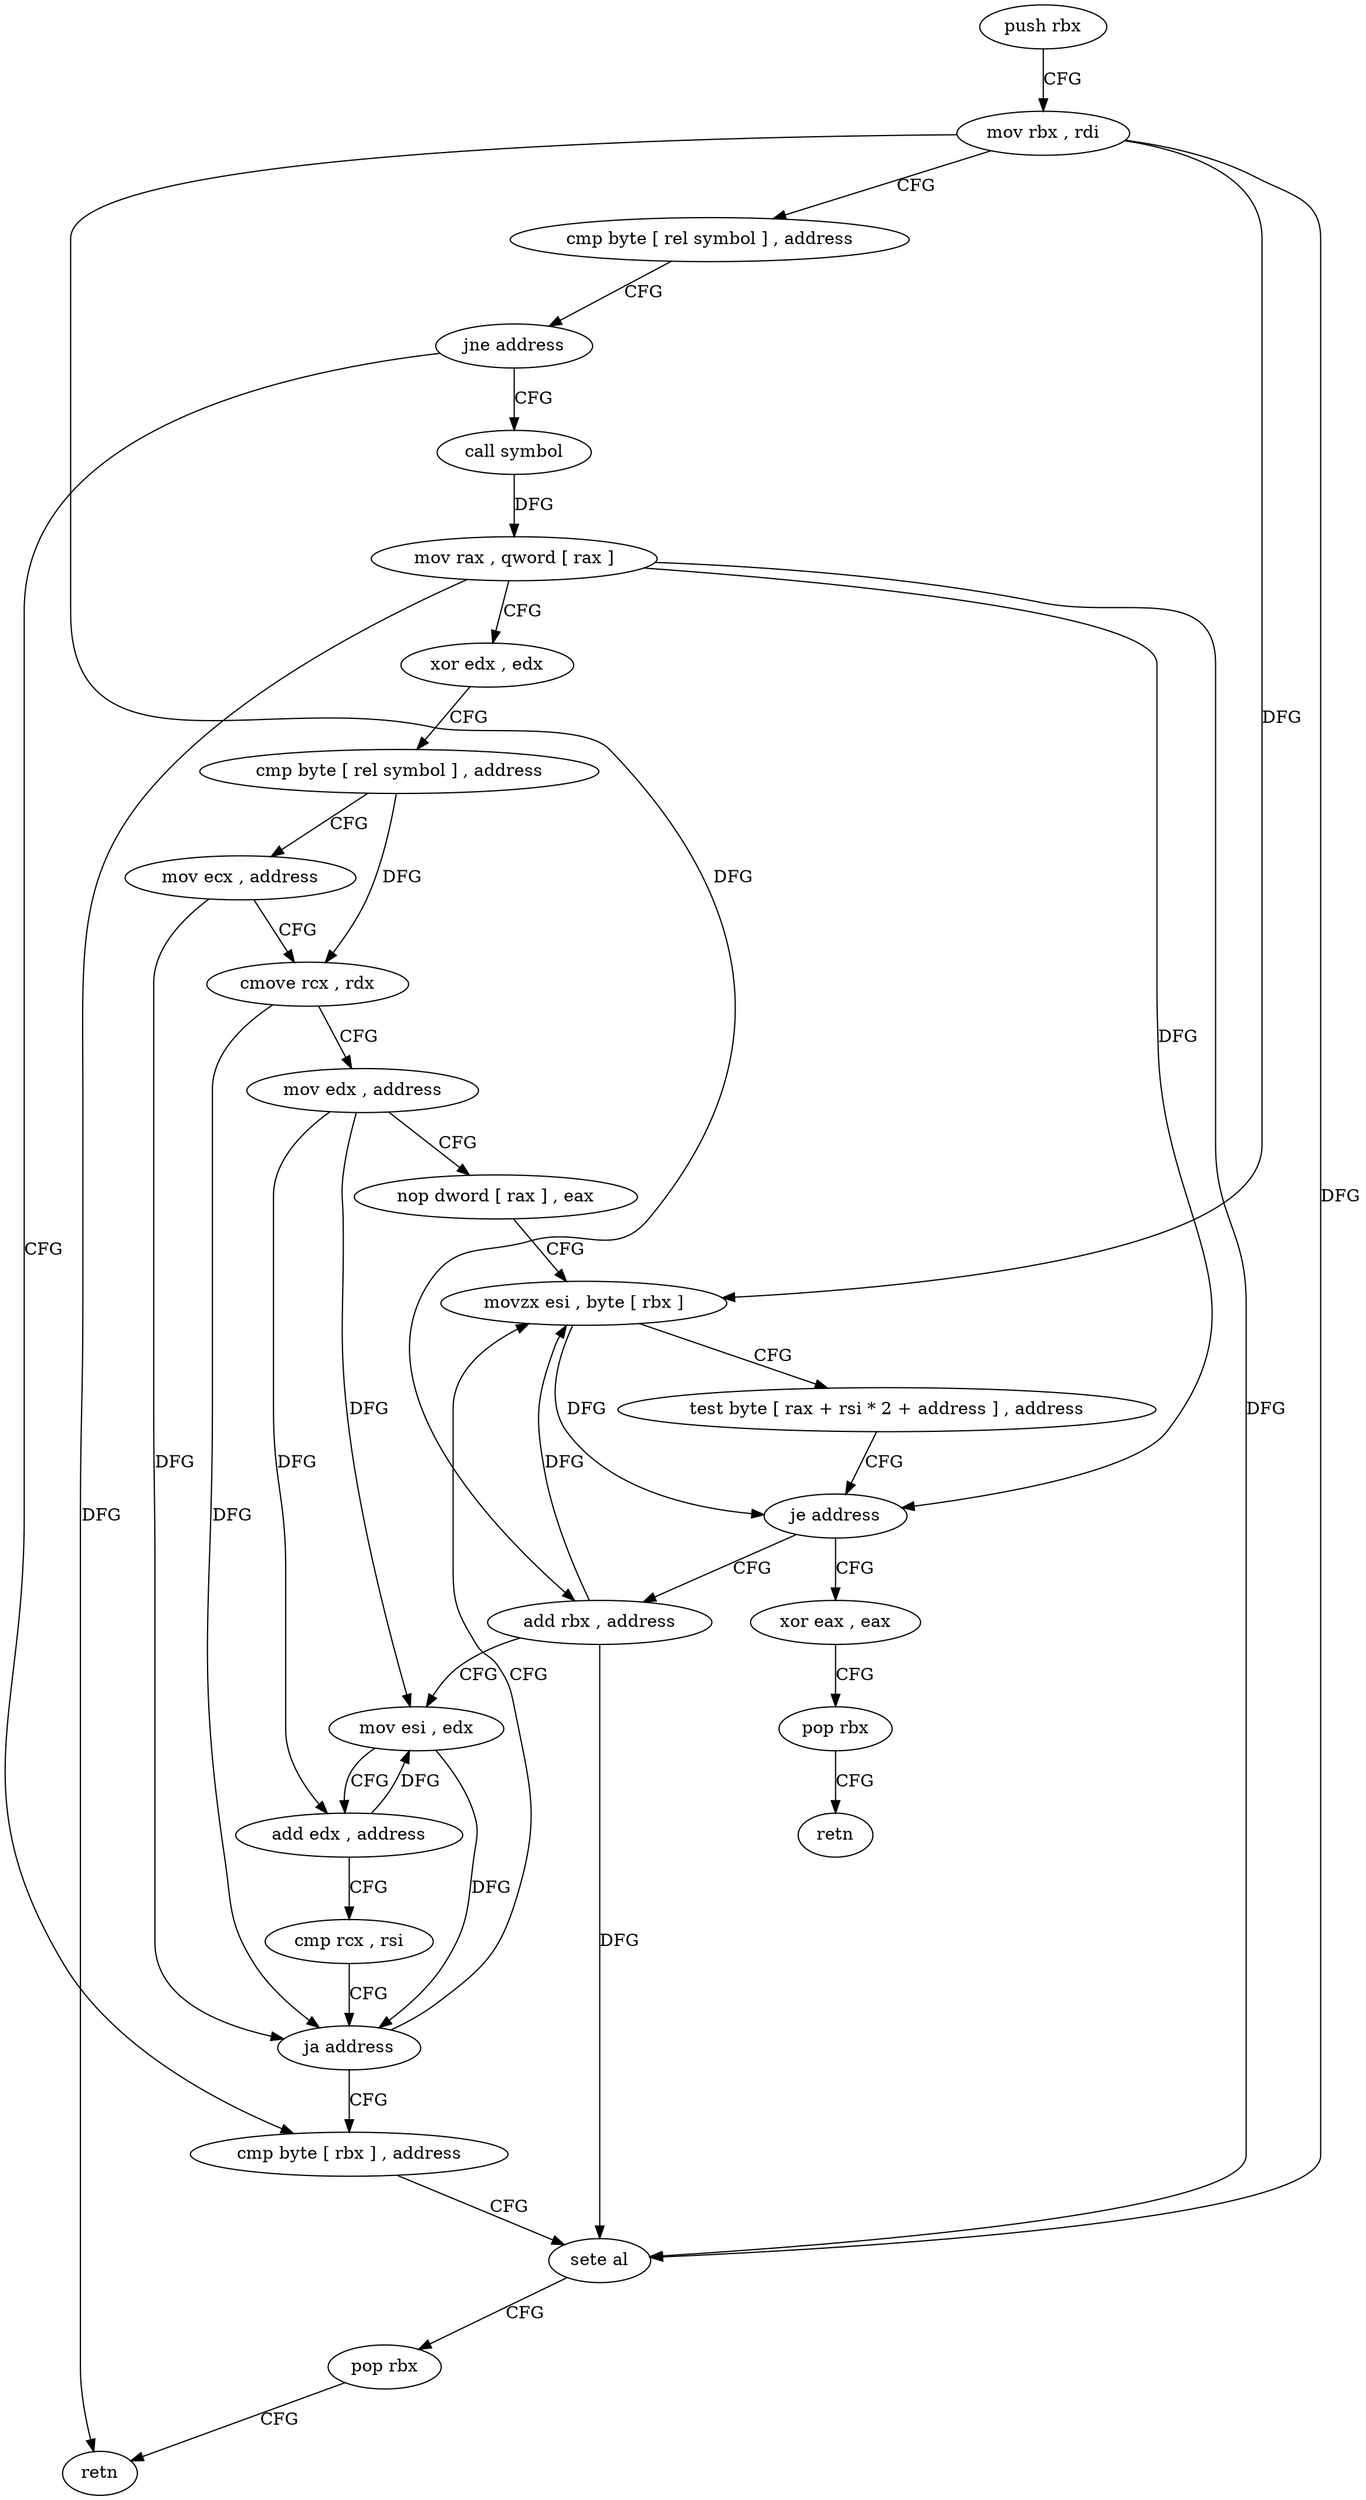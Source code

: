 digraph "func" {
"4205376" [label = "push rbx" ]
"4205377" [label = "mov rbx , rdi" ]
"4205380" [label = "cmp byte [ rel symbol ] , address" ]
"4205387" [label = "jne address" ]
"4205448" [label = "cmp byte [ rbx ] , address" ]
"4205389" [label = "call symbol" ]
"4205451" [label = "sete al" ]
"4205454" [label = "pop rbx" ]
"4205455" [label = "retn" ]
"4205394" [label = "mov rax , qword [ rax ]" ]
"4205397" [label = "xor edx , edx" ]
"4205399" [label = "cmp byte [ rel symbol ] , address" ]
"4205406" [label = "mov ecx , address" ]
"4205411" [label = "cmove rcx , rdx" ]
"4205415" [label = "mov edx , address" ]
"4205420" [label = "nop dword [ rax ] , eax" ]
"4205424" [label = "movzx esi , byte [ rbx ]" ]
"4205456" [label = "xor eax , eax" ]
"4205458" [label = "pop rbx" ]
"4205459" [label = "retn" ]
"4205434" [label = "add rbx , address" ]
"4205438" [label = "mov esi , edx" ]
"4205440" [label = "add edx , address" ]
"4205443" [label = "cmp rcx , rsi" ]
"4205446" [label = "ja address" ]
"4205427" [label = "test byte [ rax + rsi * 2 + address ] , address" ]
"4205432" [label = "je address" ]
"4205376" -> "4205377" [ label = "CFG" ]
"4205377" -> "4205380" [ label = "CFG" ]
"4205377" -> "4205451" [ label = "DFG" ]
"4205377" -> "4205424" [ label = "DFG" ]
"4205377" -> "4205434" [ label = "DFG" ]
"4205380" -> "4205387" [ label = "CFG" ]
"4205387" -> "4205448" [ label = "CFG" ]
"4205387" -> "4205389" [ label = "CFG" ]
"4205448" -> "4205451" [ label = "CFG" ]
"4205389" -> "4205394" [ label = "DFG" ]
"4205451" -> "4205454" [ label = "CFG" ]
"4205454" -> "4205455" [ label = "CFG" ]
"4205394" -> "4205397" [ label = "CFG" ]
"4205394" -> "4205451" [ label = "DFG" ]
"4205394" -> "4205455" [ label = "DFG" ]
"4205394" -> "4205432" [ label = "DFG" ]
"4205397" -> "4205399" [ label = "CFG" ]
"4205399" -> "4205406" [ label = "CFG" ]
"4205399" -> "4205411" [ label = "DFG" ]
"4205406" -> "4205411" [ label = "CFG" ]
"4205406" -> "4205446" [ label = "DFG" ]
"4205411" -> "4205415" [ label = "CFG" ]
"4205411" -> "4205446" [ label = "DFG" ]
"4205415" -> "4205420" [ label = "CFG" ]
"4205415" -> "4205438" [ label = "DFG" ]
"4205415" -> "4205440" [ label = "DFG" ]
"4205420" -> "4205424" [ label = "CFG" ]
"4205424" -> "4205427" [ label = "CFG" ]
"4205424" -> "4205432" [ label = "DFG" ]
"4205456" -> "4205458" [ label = "CFG" ]
"4205458" -> "4205459" [ label = "CFG" ]
"4205434" -> "4205438" [ label = "CFG" ]
"4205434" -> "4205451" [ label = "DFG" ]
"4205434" -> "4205424" [ label = "DFG" ]
"4205438" -> "4205440" [ label = "CFG" ]
"4205438" -> "4205446" [ label = "DFG" ]
"4205440" -> "4205443" [ label = "CFG" ]
"4205440" -> "4205438" [ label = "DFG" ]
"4205443" -> "4205446" [ label = "CFG" ]
"4205446" -> "4205424" [ label = "CFG" ]
"4205446" -> "4205448" [ label = "CFG" ]
"4205427" -> "4205432" [ label = "CFG" ]
"4205432" -> "4205456" [ label = "CFG" ]
"4205432" -> "4205434" [ label = "CFG" ]
}
